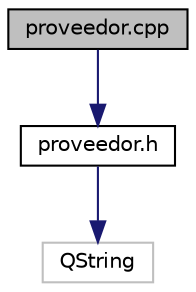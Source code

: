 digraph "proveedor.cpp"
{
 // LATEX_PDF_SIZE
  edge [fontname="Helvetica",fontsize="10",labelfontname="Helvetica",labelfontsize="10"];
  node [fontname="Helvetica",fontsize="10",shape=record];
  Node1 [label="proveedor.cpp",height=0.2,width=0.4,color="black", fillcolor="grey75", style="filled", fontcolor="black",tooltip="Implementación de la clase Proveedor."];
  Node1 -> Node2 [color="midnightblue",fontsize="10",style="solid",fontname="Helvetica"];
  Node2 [label="proveedor.h",height=0.2,width=0.4,color="black", fillcolor="white", style="filled",URL="$proveedor_8h.html",tooltip="Definición de la clase Proveedor."];
  Node2 -> Node3 [color="midnightblue",fontsize="10",style="solid",fontname="Helvetica"];
  Node3 [label="QString",height=0.2,width=0.4,color="grey75", fillcolor="white", style="filled",tooltip=" "];
}
